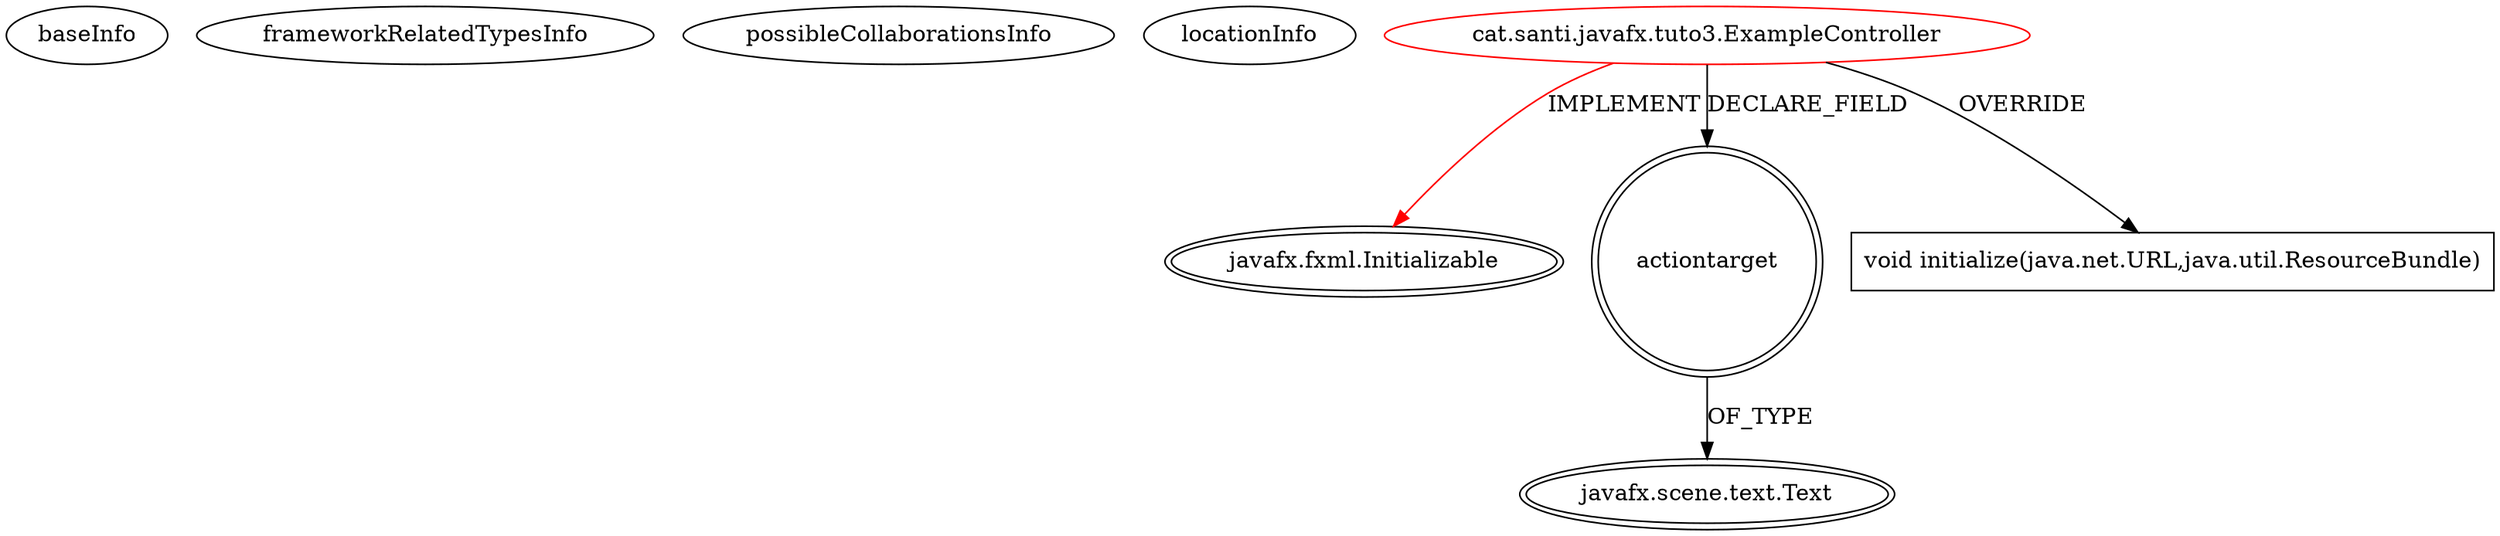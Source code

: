 digraph {
baseInfo[graphId=4098,category="extension_graph",isAnonymous=false,possibleRelation=false]
frameworkRelatedTypesInfo[0="javafx.fxml.Initializable"]
possibleCollaborationsInfo[]
locationInfo[projectName="santi-gonzalez-javafx-tutos",filePath="/santi-gonzalez-javafx-tutos/javafx-tutos-master/JavaFXMLExample/src/cat/santi/javafx/tuto3/ExampleController.java",contextSignature="ExampleController",graphId="4098"]
0[label="cat.santi.javafx.tuto3.ExampleController",vertexType="ROOT_CLIENT_CLASS_DECLARATION",isFrameworkType=false,color=red]
1[label="javafx.fxml.Initializable",vertexType="FRAMEWORK_INTERFACE_TYPE",isFrameworkType=true,peripheries=2]
2[label="actiontarget",vertexType="FIELD_DECLARATION",isFrameworkType=true,peripheries=2,shape=circle]
3[label="javafx.scene.text.Text",vertexType="FRAMEWORK_CLASS_TYPE",isFrameworkType=true,peripheries=2]
4[label="void initialize(java.net.URL,java.util.ResourceBundle)",vertexType="OVERRIDING_METHOD_DECLARATION",isFrameworkType=false,shape=box]
0->1[label="IMPLEMENT",color=red]
0->2[label="DECLARE_FIELD"]
2->3[label="OF_TYPE"]
0->4[label="OVERRIDE"]
}
